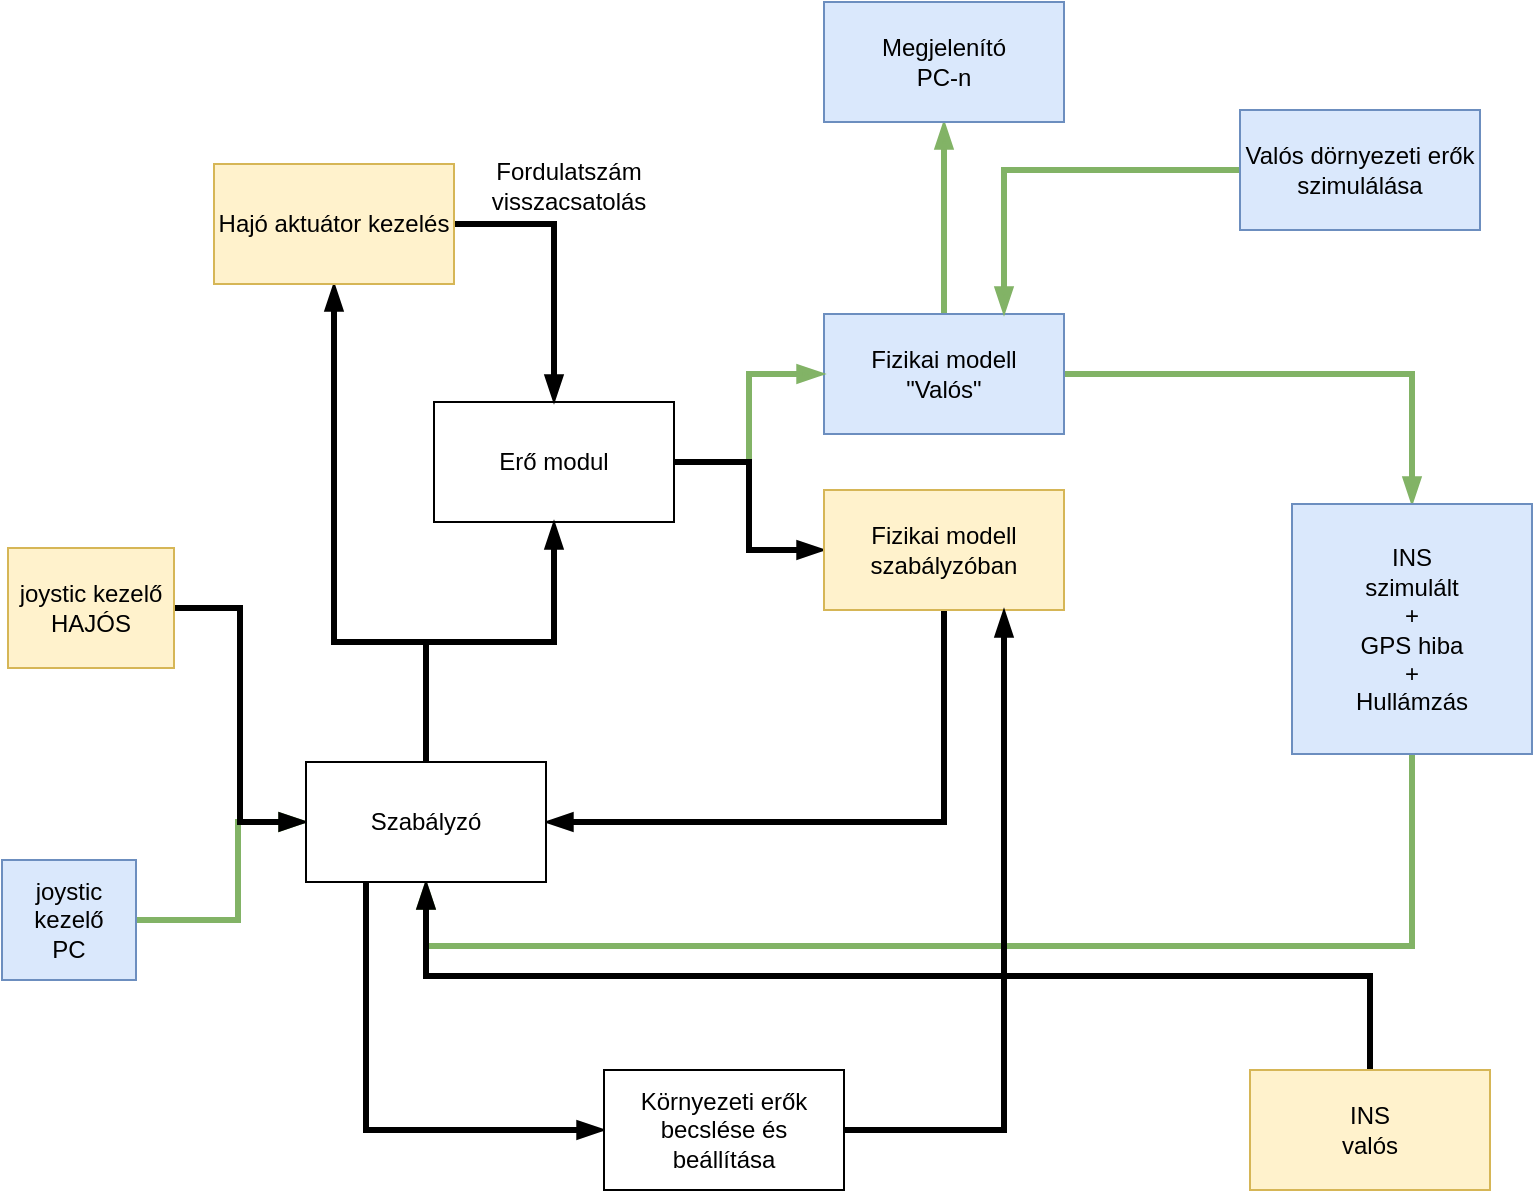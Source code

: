 <mxfile version="14.9.6" type="device" pages="2"><diagram id="tZ_3PH2ODbRl5V_wCAOu" name="A változat"><mxGraphModel dx="1046" dy="745" grid="0" gridSize="10" guides="1" tooltips="1" connect="1" arrows="1" fold="1" page="1" pageScale="1" pageWidth="2336" pageHeight="1654" math="0" shadow="0"><root><mxCell id="0"/><mxCell id="1" parent="0"/><mxCell id="uvbFgKliTYZ4CXgZa0vq-3" style="edgeStyle=orthogonalEdgeStyle;rounded=0;orthogonalLoop=1;jettySize=auto;html=1;entryX=0.5;entryY=1;entryDx=0;entryDy=0;strokeWidth=3;endArrow=blockThin;endFill=1;fillColor=#d5e8d4;strokeColor=#82b366;" parent="1" source="uvbFgKliTYZ4CXgZa0vq-1" target="uvbFgKliTYZ4CXgZa0vq-2" edge="1"><mxGeometry relative="1" as="geometry"/></mxCell><mxCell id="uvbFgKliTYZ4CXgZa0vq-21" style="edgeStyle=orthogonalEdgeStyle;rounded=0;orthogonalLoop=1;jettySize=auto;html=1;exitX=1;exitY=0.5;exitDx=0;exitDy=0;endArrow=blockThin;endFill=1;strokeWidth=3;fillColor=#d5e8d4;strokeColor=#82b366;" parent="1" source="uvbFgKliTYZ4CXgZa0vq-1" target="uvbFgKliTYZ4CXgZa0vq-7" edge="1"><mxGeometry relative="1" as="geometry"/></mxCell><mxCell id="uvbFgKliTYZ4CXgZa0vq-1" value="Fizikai modell&lt;br&gt;&quot;Valós&quot;" style="rounded=0;whiteSpace=wrap;html=1;fillColor=#dae8fc;strokeColor=#6c8ebf;" parent="1" vertex="1"><mxGeometry x="772" y="428" width="120" height="60" as="geometry"/></mxCell><mxCell id="uvbFgKliTYZ4CXgZa0vq-2" value="Megjelenító&lt;br&gt;PC-n" style="rounded=0;whiteSpace=wrap;html=1;fillColor=#dae8fc;strokeColor=#6c8ebf;" parent="1" vertex="1"><mxGeometry x="772" y="272" width="120" height="60" as="geometry"/></mxCell><mxCell id="uvbFgKliTYZ4CXgZa0vq-18" style="edgeStyle=orthogonalEdgeStyle;rounded=0;orthogonalLoop=1;jettySize=auto;html=1;exitX=1;exitY=0.5;exitDx=0;exitDy=0;entryX=0;entryY=0.5;entryDx=0;entryDy=0;endArrow=blockThin;endFill=1;strokeWidth=3;fillColor=#d5e8d4;strokeColor=#82b366;" parent="1" source="uvbFgKliTYZ4CXgZa0vq-4" target="uvbFgKliTYZ4CXgZa0vq-12" edge="1"><mxGeometry relative="1" as="geometry"><Array as="points"><mxPoint x="479" y="731"/><mxPoint x="479" y="682"/></Array></mxGeometry></mxCell><mxCell id="uvbFgKliTYZ4CXgZa0vq-4" value="joystic kezelő&lt;br&gt;PC" style="rounded=0;whiteSpace=wrap;html=1;fillColor=#dae8fc;strokeColor=#6c8ebf;" parent="1" vertex="1"><mxGeometry x="361" y="701" width="67" height="60" as="geometry"/></mxCell><mxCell id="uvbFgKliTYZ4CXgZa0vq-20" style="edgeStyle=orthogonalEdgeStyle;rounded=0;orthogonalLoop=1;jettySize=auto;html=1;exitX=1;exitY=0.5;exitDx=0;exitDy=0;entryX=0;entryY=0.5;entryDx=0;entryDy=0;endArrow=blockThin;endFill=1;strokeWidth=3;" parent="1" source="uvbFgKliTYZ4CXgZa0vq-5" target="uvbFgKliTYZ4CXgZa0vq-12" edge="1"><mxGeometry relative="1" as="geometry"/></mxCell><mxCell id="uvbFgKliTYZ4CXgZa0vq-5" value="joystic kezelő&lt;br&gt;HAJÓS" style="rounded=0;whiteSpace=wrap;html=1;fillColor=#fff2cc;strokeColor=#d6b656;" parent="1" vertex="1"><mxGeometry x="364" y="545" width="83" height="60" as="geometry"/></mxCell><mxCell id="uvbFgKliTYZ4CXgZa0vq-10" style="edgeStyle=orthogonalEdgeStyle;rounded=0;orthogonalLoop=1;jettySize=auto;html=1;exitX=1;exitY=0.5;exitDx=0;exitDy=0;entryX=0;entryY=0.5;entryDx=0;entryDy=0;endArrow=blockThin;endFill=1;strokeWidth=3;fillColor=#d5e8d4;strokeColor=#82b366;" parent="1" source="uvbFgKliTYZ4CXgZa0vq-6" target="uvbFgKliTYZ4CXgZa0vq-1" edge="1"><mxGeometry relative="1" as="geometry"/></mxCell><mxCell id="uvbFgKliTYZ4CXgZa0vq-11" style="edgeStyle=orthogonalEdgeStyle;rounded=0;orthogonalLoop=1;jettySize=auto;html=1;exitX=1;exitY=0.5;exitDx=0;exitDy=0;entryX=0;entryY=0.5;entryDx=0;entryDy=0;endArrow=blockThin;endFill=1;strokeWidth=3;" parent="1" source="uvbFgKliTYZ4CXgZa0vq-6" target="uvbFgKliTYZ4CXgZa0vq-9" edge="1"><mxGeometry relative="1" as="geometry"/></mxCell><mxCell id="uvbFgKliTYZ4CXgZa0vq-6" value="Erő modul" style="rounded=0;whiteSpace=wrap;html=1;" parent="1" vertex="1"><mxGeometry x="577" y="472" width="120" height="60" as="geometry"/></mxCell><mxCell id="uvbFgKliTYZ4CXgZa0vq-15" style="edgeStyle=orthogonalEdgeStyle;rounded=0;orthogonalLoop=1;jettySize=auto;html=1;exitX=0.5;exitY=1;exitDx=0;exitDy=0;endArrow=blockThin;endFill=1;strokeWidth=3;fillColor=#d5e8d4;strokeColor=#82b366;entryX=0.5;entryY=1;entryDx=0;entryDy=0;" parent="1" source="uvbFgKliTYZ4CXgZa0vq-7" target="uvbFgKliTYZ4CXgZa0vq-12" edge="1"><mxGeometry relative="1" as="geometry"><Array as="points"><mxPoint x="1066" y="744"/><mxPoint x="573" y="744"/></Array></mxGeometry></mxCell><mxCell id="uvbFgKliTYZ4CXgZa0vq-7" value="INS&lt;br&gt;szimulált&lt;br&gt;+&lt;br&gt;GPS hiba&lt;br&gt;+&lt;br&gt;Hullámzás" style="rounded=0;whiteSpace=wrap;html=1;fillColor=#dae8fc;strokeColor=#6c8ebf;" parent="1" vertex="1"><mxGeometry x="1006" y="523" width="120" height="125" as="geometry"/></mxCell><mxCell id="uvbFgKliTYZ4CXgZa0vq-17" style="edgeStyle=orthogonalEdgeStyle;rounded=0;orthogonalLoop=1;jettySize=auto;html=1;exitX=0.5;exitY=0;exitDx=0;exitDy=0;entryX=0.5;entryY=1;entryDx=0;entryDy=0;endArrow=blockThin;endFill=1;strokeWidth=3;" parent="1" source="uvbFgKliTYZ4CXgZa0vq-8" target="uvbFgKliTYZ4CXgZa0vq-12" edge="1"><mxGeometry relative="1" as="geometry"/></mxCell><mxCell id="uvbFgKliTYZ4CXgZa0vq-8" value="INS&lt;br&gt;valós" style="rounded=0;whiteSpace=wrap;html=1;fillColor=#fff2cc;strokeColor=#d6b656;" parent="1" vertex="1"><mxGeometry x="985" y="806" width="120" height="60" as="geometry"/></mxCell><mxCell id="uvbFgKliTYZ4CXgZa0vq-13" style="edgeStyle=orthogonalEdgeStyle;rounded=0;orthogonalLoop=1;jettySize=auto;html=1;exitX=0.5;exitY=1;exitDx=0;exitDy=0;entryX=1;entryY=0.5;entryDx=0;entryDy=0;endArrow=blockThin;endFill=1;strokeWidth=3;" parent="1" source="uvbFgKliTYZ4CXgZa0vq-9" target="uvbFgKliTYZ4CXgZa0vq-12" edge="1"><mxGeometry relative="1" as="geometry"/></mxCell><mxCell id="uvbFgKliTYZ4CXgZa0vq-9" value="Fizikai modell&lt;br&gt;szabályzóban" style="rounded=0;whiteSpace=wrap;html=1;fillColor=#fff2cc;strokeColor=#d6b656;" parent="1" vertex="1"><mxGeometry x="772" y="516" width="120" height="60" as="geometry"/></mxCell><mxCell id="uvbFgKliTYZ4CXgZa0vq-14" style="edgeStyle=orthogonalEdgeStyle;rounded=0;orthogonalLoop=1;jettySize=auto;html=1;exitX=0.5;exitY=0;exitDx=0;exitDy=0;endArrow=blockThin;endFill=1;strokeWidth=3;" parent="1" source="uvbFgKliTYZ4CXgZa0vq-12" target="uvbFgKliTYZ4CXgZa0vq-6" edge="1"><mxGeometry relative="1" as="geometry"/></mxCell><mxCell id="uvbFgKliTYZ4CXgZa0vq-24" style="edgeStyle=orthogonalEdgeStyle;rounded=0;orthogonalLoop=1;jettySize=auto;html=1;exitX=0.5;exitY=0;exitDx=0;exitDy=0;entryX=0.5;entryY=1;entryDx=0;entryDy=0;endArrow=blockThin;endFill=1;strokeWidth=3;" parent="1" source="uvbFgKliTYZ4CXgZa0vq-12" target="uvbFgKliTYZ4CXgZa0vq-22" edge="1"><mxGeometry relative="1" as="geometry"><Array as="points"><mxPoint x="573" y="592"/><mxPoint x="527" y="592"/></Array></mxGeometry></mxCell><mxCell id="uvbFgKliTYZ4CXgZa0vq-26" style="edgeStyle=orthogonalEdgeStyle;rounded=0;orthogonalLoop=1;jettySize=auto;html=1;exitX=0.25;exitY=1;exitDx=0;exitDy=0;entryX=0;entryY=0.5;entryDx=0;entryDy=0;endArrow=blockThin;endFill=1;strokeWidth=3;" parent="1" source="uvbFgKliTYZ4CXgZa0vq-12" target="uvbFgKliTYZ4CXgZa0vq-33" edge="1"><mxGeometry relative="1" as="geometry"/></mxCell><mxCell id="uvbFgKliTYZ4CXgZa0vq-12" value="Szabályzó" style="rounded=0;whiteSpace=wrap;html=1;" parent="1" vertex="1"><mxGeometry x="513" y="652" width="120" height="60" as="geometry"/></mxCell><mxCell id="uvbFgKliTYZ4CXgZa0vq-35" style="edgeStyle=orthogonalEdgeStyle;rounded=0;orthogonalLoop=1;jettySize=auto;html=1;exitX=1;exitY=0.5;exitDx=0;exitDy=0;endArrow=blockThin;endFill=1;strokeWidth=3;" parent="1" source="uvbFgKliTYZ4CXgZa0vq-22" target="uvbFgKliTYZ4CXgZa0vq-6" edge="1"><mxGeometry relative="1" as="geometry"/></mxCell><mxCell id="uvbFgKliTYZ4CXgZa0vq-22" value="Hajó aktuátor kezelés" style="rounded=0;whiteSpace=wrap;html=1;fillColor=#fff2cc;strokeColor=#d6b656;" parent="1" vertex="1"><mxGeometry x="467" y="353" width="120" height="60" as="geometry"/></mxCell><mxCell id="uvbFgKliTYZ4CXgZa0vq-27" style="edgeStyle=orthogonalEdgeStyle;rounded=0;orthogonalLoop=1;jettySize=auto;html=1;entryX=0.75;entryY=1;entryDx=0;entryDy=0;endArrow=blockThin;endFill=1;strokeWidth=3;exitX=1;exitY=0.5;exitDx=0;exitDy=0;" parent="1" source="uvbFgKliTYZ4CXgZa0vq-33" target="uvbFgKliTYZ4CXgZa0vq-9" edge="1"><mxGeometry relative="1" as="geometry"><mxPoint x="862.0" y="827.0" as="sourcePoint"/></mxGeometry></mxCell><mxCell id="uvbFgKliTYZ4CXgZa0vq-30" style="edgeStyle=orthogonalEdgeStyle;rounded=0;orthogonalLoop=1;jettySize=auto;html=1;entryX=0.75;entryY=0;entryDx=0;entryDy=0;endArrow=blockThin;endFill=1;strokeWidth=3;fillColor=#d5e8d4;strokeColor=#82b366;" parent="1" source="uvbFgKliTYZ4CXgZa0vq-29" target="uvbFgKliTYZ4CXgZa0vq-1" edge="1"><mxGeometry relative="1" as="geometry"/></mxCell><mxCell id="uvbFgKliTYZ4CXgZa0vq-29" value="Valós dörnyezeti erők&lt;br&gt;szimulálása" style="rounded=0;whiteSpace=wrap;html=1;fillColor=#dae8fc;strokeColor=#6c8ebf;" parent="1" vertex="1"><mxGeometry x="980" y="326" width="120" height="60" as="geometry"/></mxCell><mxCell id="uvbFgKliTYZ4CXgZa0vq-33" value="Környezeti erők becslése és beállítása" style="rounded=0;whiteSpace=wrap;html=1;" parent="1" vertex="1"><mxGeometry x="662" y="806" width="120" height="60" as="geometry"/></mxCell><mxCell id="uvbFgKliTYZ4CXgZa0vq-36" value="Fordulatszám&lt;br&gt;visszacsatolás" style="text;html=1;align=center;verticalAlign=middle;resizable=0;points=[];autosize=1;strokeColor=none;" parent="1" vertex="1"><mxGeometry x="600" y="348" width="88" height="31" as="geometry"/></mxCell></root></mxGraphModel></diagram><diagram name="B válotzat" id="-Poq4DK7JPymzLMY9nh7"><mxGraphModel dx="811" dy="837" grid="0" gridSize="10" guides="1" tooltips="1" connect="1" arrows="1" fold="1" page="1" pageScale="1" pageWidth="2336" pageHeight="1654" math="0" shadow="0"><root><mxCell id="vMKkEeb7KKOe-O4tJX8S-0"/><mxCell id="vMKkEeb7KKOe-O4tJX8S-1" parent="vMKkEeb7KKOe-O4tJX8S-0"/><mxCell id="KHvHYSa3wU_l2pAK_686-12" style="edgeStyle=orthogonalEdgeStyle;rounded=0;orthogonalLoop=1;jettySize=auto;html=1;exitX=0.5;exitY=0;exitDx=0;exitDy=0;entryX=0;entryY=0.5;entryDx=0;entryDy=0;strokeWidth=3;endFill=1;endArrow=blockThin;fillColor=#d5e8d4;strokeColor=#007FFF;" edge="1" parent="vMKkEeb7KKOe-O4tJX8S-1" source="vMKkEeb7KKOe-O4tJX8S-12" target="KHvHYSa3wU_l2pAK_686-11"><mxGeometry relative="1" as="geometry"><Array as="points"><mxPoint x="573" y="550"/><mxPoint x="493" y="550"/><mxPoint x="493" y="425"/><mxPoint x="513" y="425"/></Array></mxGeometry></mxCell><mxCell id="vMKkEeb7KKOe-O4tJX8S-2" style="edgeStyle=orthogonalEdgeStyle;rounded=0;orthogonalLoop=1;jettySize=auto;html=1;entryX=0.5;entryY=1;entryDx=0;entryDy=0;strokeWidth=3;endArrow=blockThin;endFill=1;fillColor=#d5e8d4;strokeColor=#007FFF;" edge="1" parent="vMKkEeb7KKOe-O4tJX8S-1" source="vMKkEeb7KKOe-O4tJX8S-4" target="vMKkEeb7KKOe-O4tJX8S-5"><mxGeometry relative="1" as="geometry"/></mxCell><mxCell id="vMKkEeb7KKOe-O4tJX8S-3" style="edgeStyle=orthogonalEdgeStyle;rounded=0;orthogonalLoop=1;jettySize=auto;html=1;exitX=1;exitY=0.5;exitDx=0;exitDy=0;endArrow=blockThin;endFill=1;strokeWidth=3;fillColor=#d5e8d4;strokeColor=#007FFF;" edge="1" parent="vMKkEeb7KKOe-O4tJX8S-1" source="vMKkEeb7KKOe-O4tJX8S-4" target="vMKkEeb7KKOe-O4tJX8S-14"><mxGeometry relative="1" as="geometry"/></mxCell><mxCell id="vMKkEeb7KKOe-O4tJX8S-4" value="Fizikai modell&lt;br&gt;&quot;Valós&quot;" style="rounded=0;whiteSpace=wrap;html=1;fillColor=#dae8fc;strokeColor=#6c8ebf;" vertex="1" parent="vMKkEeb7KKOe-O4tJX8S-1"><mxGeometry x="772" y="428" width="120" height="60" as="geometry"/></mxCell><mxCell id="vMKkEeb7KKOe-O4tJX8S-5" value="Megjelenító&lt;br&gt;PC-n" style="rounded=0;whiteSpace=wrap;html=1;fillColor=#dae8fc;strokeColor=#6c8ebf;" vertex="1" parent="vMKkEeb7KKOe-O4tJX8S-1"><mxGeometry x="772" y="322" width="120" height="60" as="geometry"/></mxCell><mxCell id="vMKkEeb7KKOe-O4tJX8S-6" style="edgeStyle=orthogonalEdgeStyle;rounded=0;orthogonalLoop=1;jettySize=auto;html=1;exitX=1;exitY=0.5;exitDx=0;exitDy=0;entryX=0;entryY=0.5;entryDx=0;entryDy=0;endArrow=blockThin;endFill=1;strokeWidth=3;fillColor=#d5e8d4;strokeColor=#007FFF;" edge="1" parent="vMKkEeb7KKOe-O4tJX8S-1" source="vMKkEeb7KKOe-O4tJX8S-7" target="vMKkEeb7KKOe-O4tJX8S-22"><mxGeometry relative="1" as="geometry"><Array as="points"><mxPoint x="451" y="682"/><mxPoint x="451" y="682"/></Array></mxGeometry></mxCell><mxCell id="vMKkEeb7KKOe-O4tJX8S-7" value="joystic kezelő&lt;br&gt;PC" style="rounded=0;whiteSpace=wrap;html=1;fillColor=#dae8fc;strokeColor=#6c8ebf;" vertex="1" parent="vMKkEeb7KKOe-O4tJX8S-1"><mxGeometry x="361" y="652" width="67" height="60" as="geometry"/></mxCell><mxCell id="vMKkEeb7KKOe-O4tJX8S-8" style="edgeStyle=orthogonalEdgeStyle;rounded=0;orthogonalLoop=1;jettySize=auto;html=1;exitX=1;exitY=0.5;exitDx=0;exitDy=0;entryX=0;entryY=0.5;entryDx=0;entryDy=0;endArrow=blockThin;endFill=1;strokeWidth=3;" edge="1" parent="vMKkEeb7KKOe-O4tJX8S-1" source="vMKkEeb7KKOe-O4tJX8S-9" target="vMKkEeb7KKOe-O4tJX8S-22"><mxGeometry relative="1" as="geometry"><Array as="points"><mxPoint x="466" y="512"/><mxPoint x="466" y="682"/></Array></mxGeometry></mxCell><mxCell id="vMKkEeb7KKOe-O4tJX8S-9" value="joystic kezelő&lt;br&gt;HAJÓS" style="rounded=0;whiteSpace=wrap;html=1;fillColor=#fff2cc;strokeColor=#d6b656;" vertex="1" parent="vMKkEeb7KKOe-O4tJX8S-1"><mxGeometry x="361" y="482" width="83" height="60" as="geometry"/></mxCell><mxCell id="KHvHYSa3wU_l2pAK_686-1" style="edgeStyle=orthogonalEdgeStyle;rounded=0;orthogonalLoop=1;jettySize=auto;html=1;exitX=0.5;exitY=0;exitDx=0;exitDy=0;entryX=0.5;entryY=1;entryDx=0;entryDy=0;strokeWidth=3;endFill=1;endArrow=blockThin;" edge="1" parent="vMKkEeb7KKOe-O4tJX8S-1" source="vMKkEeb7KKOe-O4tJX8S-12" target="vMKkEeb7KKOe-O4tJX8S-24"><mxGeometry relative="1" as="geometry"/></mxCell><mxCell id="vMKkEeb7KKOe-O4tJX8S-12" value="Thruster szétosztás modul" style="rounded=0;whiteSpace=wrap;html=1;fillColor=#cdeb8b;strokeColor=#36393d;" vertex="1" parent="vMKkEeb7KKOe-O4tJX8S-1"><mxGeometry x="513" y="565" width="120" height="60" as="geometry"/></mxCell><mxCell id="vMKkEeb7KKOe-O4tJX8S-13" style="edgeStyle=orthogonalEdgeStyle;rounded=0;orthogonalLoop=1;jettySize=auto;html=1;exitX=0.5;exitY=1;exitDx=0;exitDy=0;endArrow=blockThin;endFill=1;strokeWidth=3;fillColor=#d5e8d4;strokeColor=#007FFF;entryX=1;entryY=0.5;entryDx=0;entryDy=0;" edge="1" parent="vMKkEeb7KKOe-O4tJX8S-1" source="vMKkEeb7KKOe-O4tJX8S-14" target="vMKkEeb7KKOe-O4tJX8S-18"><mxGeometry relative="1" as="geometry"><Array as="points"><mxPoint x="1023" y="558"/></Array></mxGeometry></mxCell><mxCell id="vMKkEeb7KKOe-O4tJX8S-14" value="INS&lt;br&gt;szimulált&lt;br&gt;+&lt;br&gt;GPS hiba" style="rounded=0;whiteSpace=wrap;html=1;fillColor=#dae8fc;strokeColor=#6c8ebf;" vertex="1" parent="vMKkEeb7KKOe-O4tJX8S-1"><mxGeometry x="963" y="423" width="120" height="71" as="geometry"/></mxCell><mxCell id="vMKkEeb7KKOe-O4tJX8S-15" style="edgeStyle=orthogonalEdgeStyle;rounded=0;orthogonalLoop=1;jettySize=auto;html=1;exitX=0.5;exitY=0;exitDx=0;exitDy=0;entryX=1;entryY=0.5;entryDx=0;entryDy=0;endArrow=blockThin;endFill=1;strokeWidth=3;" edge="1" parent="vMKkEeb7KKOe-O4tJX8S-1" source="vMKkEeb7KKOe-O4tJX8S-16" target="vMKkEeb7KKOe-O4tJX8S-18"><mxGeometry relative="1" as="geometry"><Array as="points"><mxPoint x="1023" y="558"/></Array></mxGeometry></mxCell><mxCell id="vMKkEeb7KKOe-O4tJX8S-16" value="INS&lt;br&gt;valós" style="rounded=0;whiteSpace=wrap;html=1;fillColor=#fff2cc;strokeColor=#d6b656;" vertex="1" parent="vMKkEeb7KKOe-O4tJX8S-1"><mxGeometry x="963" y="652" width="120" height="60" as="geometry"/></mxCell><mxCell id="vMKkEeb7KKOe-O4tJX8S-17" style="edgeStyle=orthogonalEdgeStyle;rounded=0;orthogonalLoop=1;jettySize=auto;html=1;exitX=0.5;exitY=1;exitDx=0;exitDy=0;entryX=1;entryY=0.5;entryDx=0;entryDy=0;endArrow=blockThin;endFill=1;strokeWidth=3;" edge="1" parent="vMKkEeb7KKOe-O4tJX8S-1" source="vMKkEeb7KKOe-O4tJX8S-18" target="vMKkEeb7KKOe-O4tJX8S-22"><mxGeometry relative="1" as="geometry"/></mxCell><mxCell id="KHvHYSa3wU_l2pAK_686-6" value="X, Y, W sebesség" style="edgeLabel;html=1;align=center;verticalAlign=middle;resizable=0;points=[];" vertex="1" connectable="0" parent="vMKkEeb7KKOe-O4tJX8S-17"><mxGeometry x="0.463" y="-1" relative="1" as="geometry"><mxPoint y="-9" as="offset"/></mxGeometry></mxCell><mxCell id="vMKkEeb7KKOe-O4tJX8S-18" value="Fizikai modell&lt;br&gt;szabályzóban. Pontosítás az INS alapján" style="rounded=0;whiteSpace=wrap;html=1;fillColor=#cdeb8b;strokeColor=#36393d;" vertex="1" parent="vMKkEeb7KKOe-O4tJX8S-1"><mxGeometry x="772" y="516" width="120" height="83" as="geometry"/></mxCell><mxCell id="vMKkEeb7KKOe-O4tJX8S-19" style="edgeStyle=orthogonalEdgeStyle;rounded=0;orthogonalLoop=1;jettySize=auto;html=1;exitX=0.5;exitY=0;exitDx=0;exitDy=0;endArrow=blockThin;endFill=1;strokeWidth=3;" edge="1" parent="vMKkEeb7KKOe-O4tJX8S-1" source="vMKkEeb7KKOe-O4tJX8S-22" target="vMKkEeb7KKOe-O4tJX8S-12"><mxGeometry relative="1" as="geometry"/></mxCell><mxCell id="vMKkEeb7KKOe-O4tJX8S-22" value="PID x, y, w&lt;br&gt;szabályzók" style="rounded=0;whiteSpace=wrap;html=1;fillColor=#cdeb8b;strokeColor=#36393d;" vertex="1" parent="vMKkEeb7KKOe-O4tJX8S-1"><mxGeometry x="513" y="652" width="120" height="60" as="geometry"/></mxCell><mxCell id="vMKkEeb7KKOe-O4tJX8S-23" style="edgeStyle=orthogonalEdgeStyle;rounded=0;orthogonalLoop=1;jettySize=auto;html=1;exitX=1;exitY=0.5;exitDx=0;exitDy=0;endArrow=blockThin;endFill=1;strokeWidth=3;entryX=0;entryY=0.5;entryDx=0;entryDy=0;" edge="1" parent="vMKkEeb7KKOe-O4tJX8S-1" source="vMKkEeb7KKOe-O4tJX8S-24" target="vMKkEeb7KKOe-O4tJX8S-18"><mxGeometry relative="1" as="geometry"><Array as="points"><mxPoint x="675" y="508"/><mxPoint x="675" y="558"/></Array></mxGeometry></mxCell><mxCell id="KHvHYSa3wU_l2pAK_686-16" style="edgeStyle=orthogonalEdgeStyle;rounded=0;orthogonalLoop=1;jettySize=auto;html=1;entryX=0.5;entryY=1;entryDx=0;entryDy=0;strokeWidth=3;endFill=0;endArrow=none;fillColor=#ffcccc;strokeColor=#4D9900;" edge="1" parent="vMKkEeb7KKOe-O4tJX8S-1" source="vMKkEeb7KKOe-O4tJX8S-24" target="KHvHYSa3wU_l2pAK_686-15"><mxGeometry relative="1" as="geometry"><Array as="points"><mxPoint x="573" y="465"/><mxPoint x="638" y="465"/><mxPoint x="638" y="349"/></Array></mxGeometry></mxCell><mxCell id="vMKkEeb7KKOe-O4tJX8S-24" value="Hajó aktuátor meghajtás" style="rounded=0;whiteSpace=wrap;html=1;fillColor=#fff2cc;strokeColor=#d6b656;" vertex="1" parent="vMKkEeb7KKOe-O4tJX8S-1"><mxGeometry x="513" y="484" width="120" height="47" as="geometry"/></mxCell><mxCell id="vMKkEeb7KKOe-O4tJX8S-26" style="edgeStyle=orthogonalEdgeStyle;rounded=0;orthogonalLoop=1;jettySize=auto;html=1;entryX=1;entryY=0.25;entryDx=0;entryDy=0;endArrow=blockThin;endFill=1;strokeWidth=3;fillColor=#d5e8d4;strokeColor=#007FFF;" edge="1" parent="vMKkEeb7KKOe-O4tJX8S-1" source="vMKkEeb7KKOe-O4tJX8S-27" target="vMKkEeb7KKOe-O4tJX8S-4"><mxGeometry relative="1" as="geometry"/></mxCell><mxCell id="vMKkEeb7KKOe-O4tJX8S-27" value="Környezeti erők&lt;br&gt;szimulálása" style="rounded=0;whiteSpace=wrap;html=1;fillColor=#dae8fc;strokeColor=#6c8ebf;" vertex="1" parent="vMKkEeb7KKOe-O4tJX8S-1"><mxGeometry x="963" y="322" width="120" height="60" as="geometry"/></mxCell><mxCell id="vMKkEeb7KKOe-O4tJX8S-29" value="Áram (erő)&lt;br&gt;visszacsatolás" style="text;html=1;align=center;verticalAlign=middle;resizable=0;points=[];autosize=1;strokeColor=none;" vertex="1" parent="vMKkEeb7KKOe-O4tJX8S-1"><mxGeometry x="687" y="466" width="88" height="31" as="geometry"/></mxCell><mxCell id="KHvHYSa3wU_l2pAK_686-17" style="edgeStyle=orthogonalEdgeStyle;rounded=0;orthogonalLoop=1;jettySize=auto;html=1;entryX=0;entryY=0.5;entryDx=0;entryDy=0;strokeWidth=3;endFill=1;endArrow=blockThin;fillColor=#d5e8d4;strokeColor=#007FFF;" edge="1" parent="vMKkEeb7KKOe-O4tJX8S-1" source="KHvHYSa3wU_l2pAK_686-11" target="vMKkEeb7KKOe-O4tJX8S-18"><mxGeometry relative="1" as="geometry"><Array as="points"><mxPoint x="687" y="425"/><mxPoint x="687" y="558"/></Array></mxGeometry></mxCell><mxCell id="KHvHYSa3wU_l2pAK_686-11" value="Hajó aktuátor modell" style="rounded=0;whiteSpace=wrap;html=1;fillColor=#dae8fc;strokeColor=#6c8ebf;" vertex="1" parent="vMKkEeb7KKOe-O4tJX8S-1"><mxGeometry x="513" y="401" width="68" height="47" as="geometry"/></mxCell><mxCell id="KHvHYSa3wU_l2pAK_686-15" value="Aktuátorok" style="rounded=0;whiteSpace=wrap;html=1;" vertex="1" parent="vMKkEeb7KKOe-O4tJX8S-1"><mxGeometry x="602" y="322" width="73" height="48" as="geometry"/></mxCell><mxCell id="vMKkEeb7KKOe-O4tJX8S-10" style="edgeStyle=orthogonalEdgeStyle;rounded=0;orthogonalLoop=1;jettySize=auto;html=1;entryX=0;entryY=0.5;entryDx=0;entryDy=0;endArrow=blockThin;endFill=1;strokeWidth=3;fillColor=#d5e8d4;startArrow=none;strokeColor=#007FFF;" edge="1" parent="vMKkEeb7KKOe-O4tJX8S-1" source="KHvHYSa3wU_l2pAK_686-11" target="vMKkEeb7KKOe-O4tJX8S-4"><mxGeometry relative="1" as="geometry"><Array as="points"><mxPoint x="719" y="425"/><mxPoint x="719" y="458"/></Array></mxGeometry></mxCell></root></mxGraphModel></diagram></mxfile>